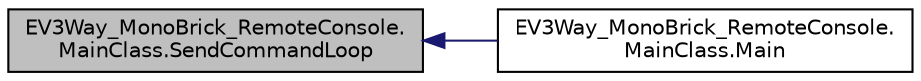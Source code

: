 digraph "EV3Way_MonoBrick_RemoteConsole.MainClass.SendCommandLoop"
{
  edge [fontname="Helvetica",fontsize="10",labelfontname="Helvetica",labelfontsize="10"];
  node [fontname="Helvetica",fontsize="10",shape=record];
  rankdir="LR";
  Node1 [label="EV3Way_MonoBrick_RemoteConsole.\lMainClass.SendCommandLoop",height=0.2,width=0.4,color="black", fillcolor="grey75", style="filled", fontcolor="black"];
  Node1 -> Node2 [dir="back",color="midnightblue",fontsize="10",style="solid",fontname="Helvetica"];
  Node2 [label="EV3Way_MonoBrick_RemoteConsole.\lMainClass.Main",height=0.2,width=0.4,color="black", fillcolor="white", style="filled",URL="$class_e_v3_way___mono_brick___remote_console_1_1_main_class.html#a2c51db8e299ab68eb54b74c6c9d487f0"];
}

